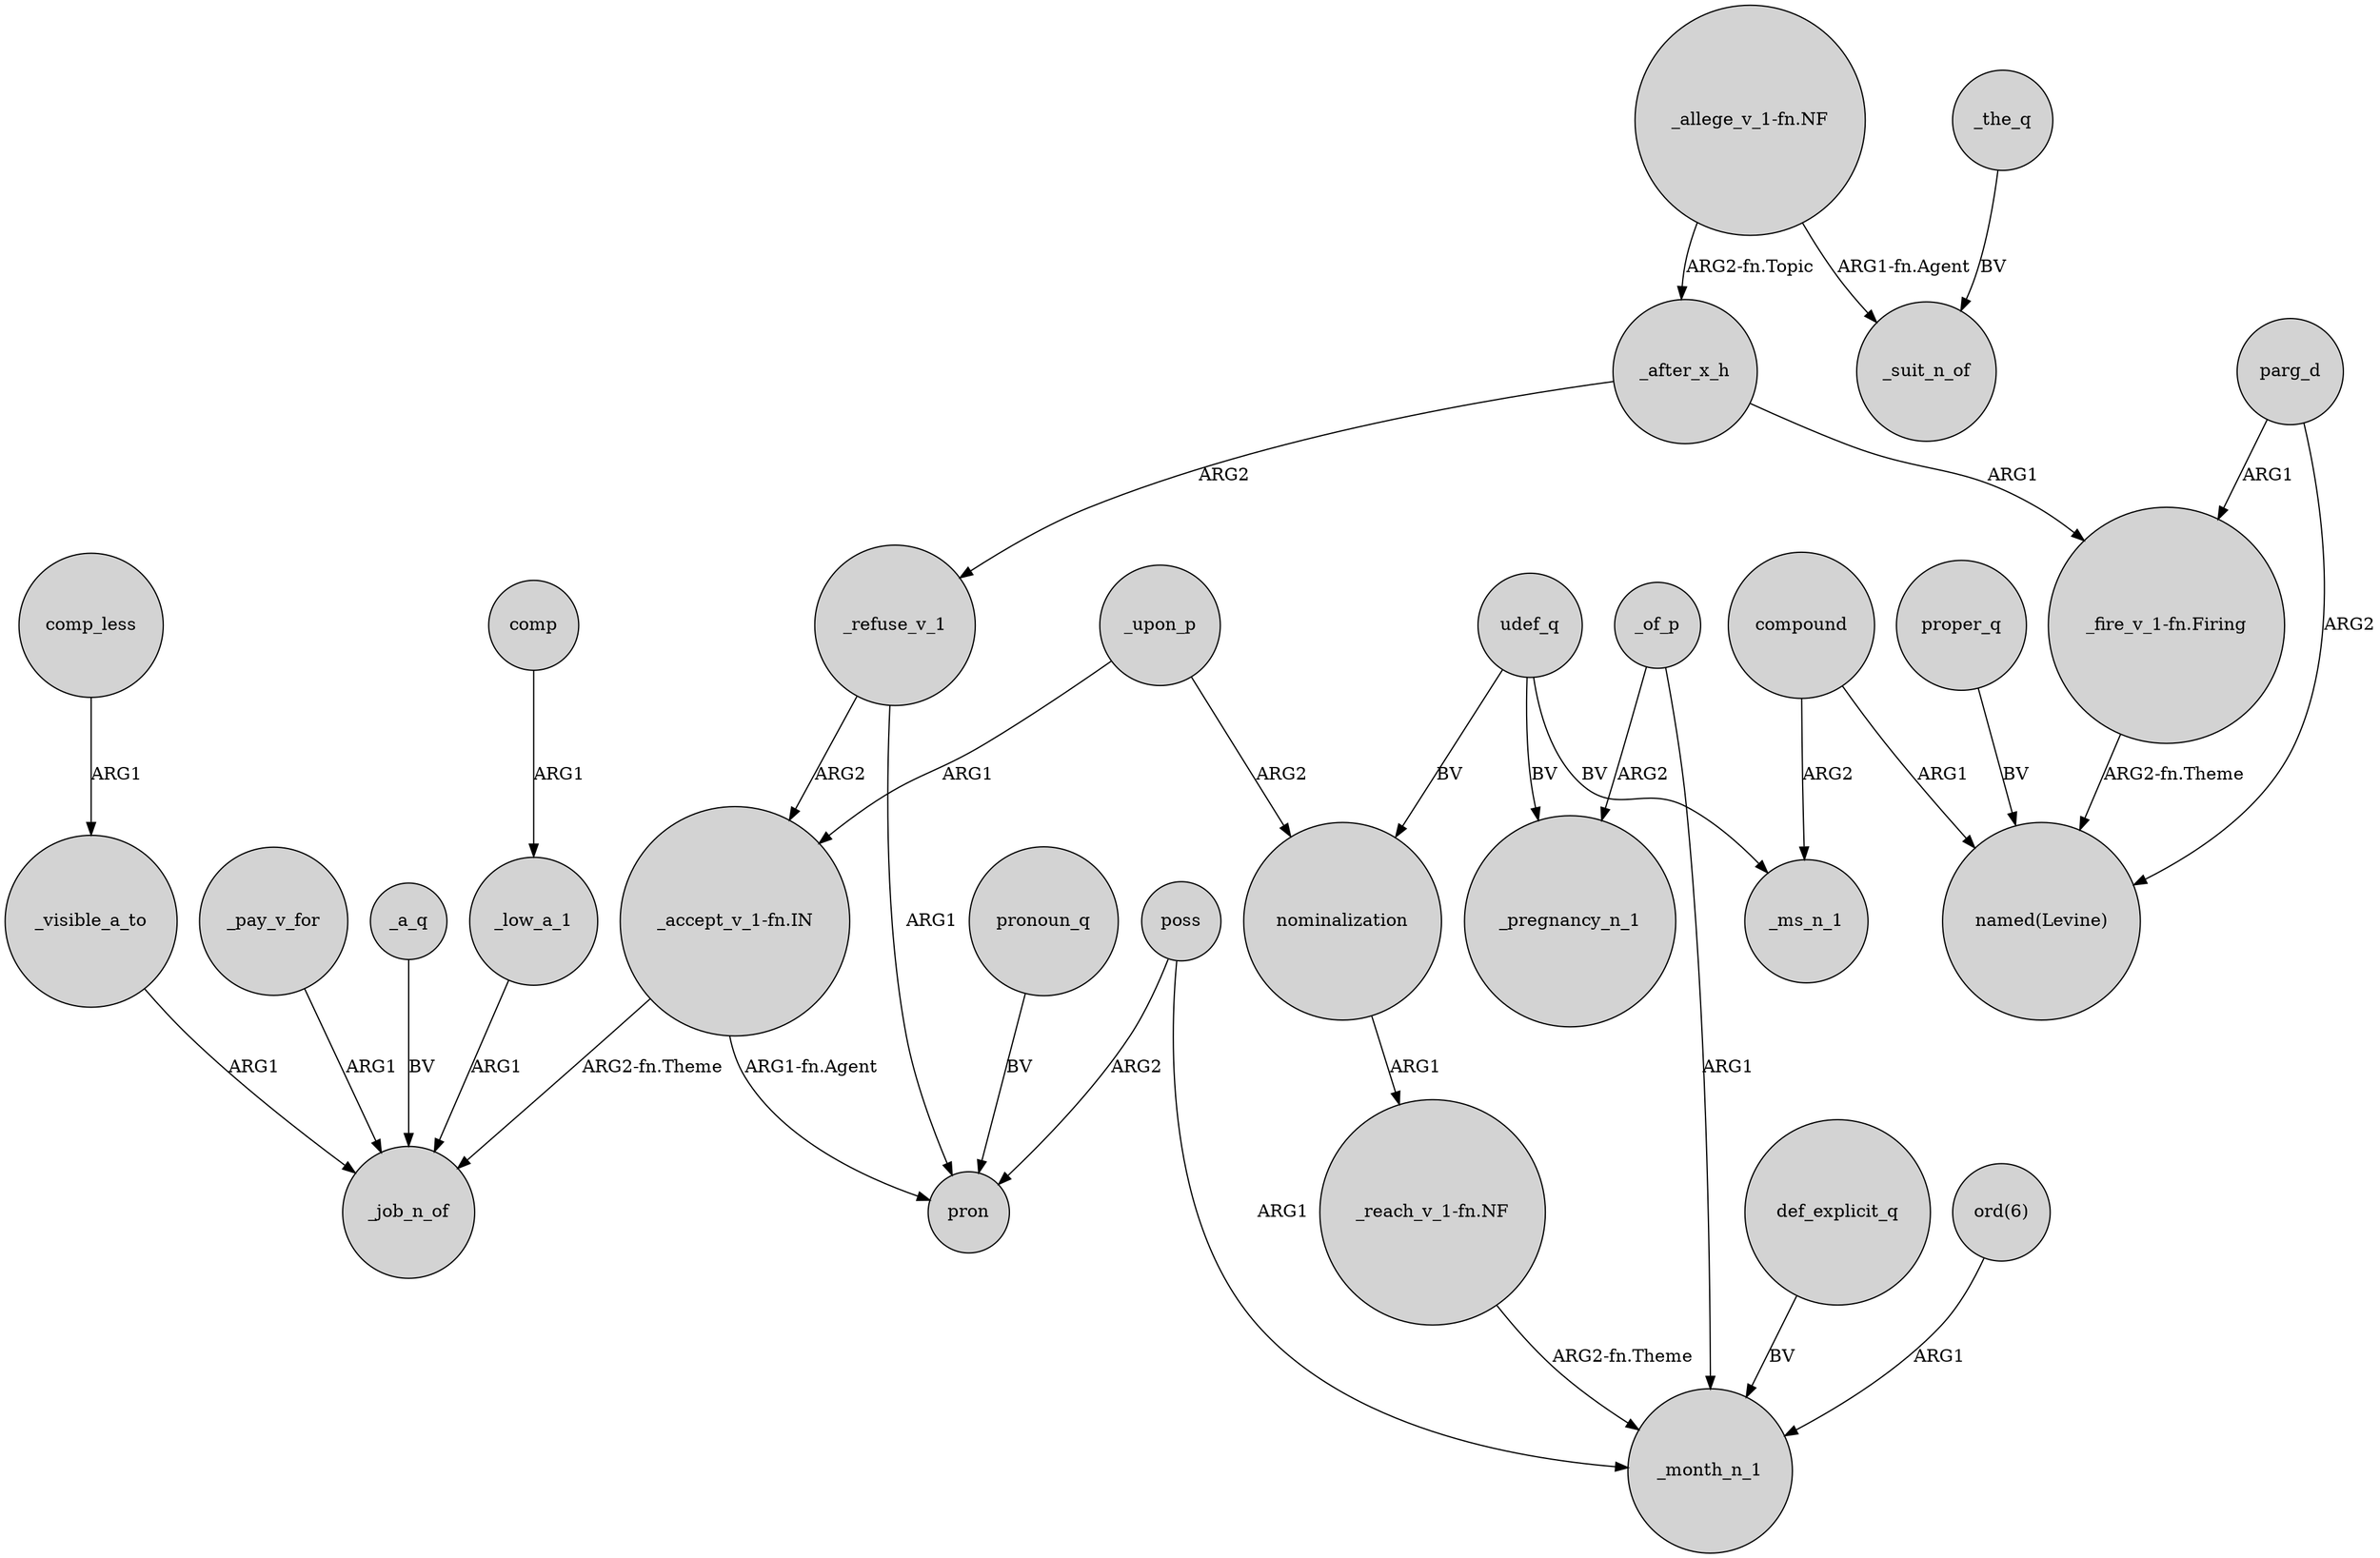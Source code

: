 digraph {
	node [shape=circle style=filled]
	poss -> pron [label=ARG2]
	parg_d -> "named(Levine)" [label=ARG2]
	_after_x_h -> "_fire_v_1-fn.Firing" [label=ARG1]
	_refuse_v_1 -> "_accept_v_1-fn.IN" [label=ARG2]
	_visible_a_to -> _job_n_of [label=ARG1]
	_pay_v_for -> _job_n_of [label=ARG1]
	_after_x_h -> _refuse_v_1 [label=ARG2]
	"_allege_v_1-fn.NF" -> _after_x_h [label="ARG2-fn.Topic"]
	_a_q -> _job_n_of [label=BV]
	_low_a_1 -> _job_n_of [label=ARG1]
	_the_q -> _suit_n_of [label=BV]
	"_fire_v_1-fn.Firing" -> "named(Levine)" [label="ARG2-fn.Theme"]
	poss -> _month_n_1 [label=ARG1]
	proper_q -> "named(Levine)" [label=BV]
	compound -> "named(Levine)" [label=ARG1]
	_refuse_v_1 -> pron [label=ARG1]
	"_accept_v_1-fn.IN" -> pron [label="ARG1-fn.Agent"]
	compound -> _ms_n_1 [label=ARG2]
	udef_q -> _pregnancy_n_1 [label=BV]
	"_allege_v_1-fn.NF" -> _suit_n_of [label="ARG1-fn.Agent"]
	pronoun_q -> pron [label=BV]
	"_accept_v_1-fn.IN" -> _job_n_of [label="ARG2-fn.Theme"]
	_upon_p -> nominalization [label=ARG2]
	udef_q -> _ms_n_1 [label=BV]
	comp_less -> _visible_a_to [label=ARG1]
	_of_p -> _month_n_1 [label=ARG1]
	udef_q -> nominalization [label=BV]
	def_explicit_q -> _month_n_1 [label=BV]
	nominalization -> "_reach_v_1-fn.NF" [label=ARG1]
	_upon_p -> "_accept_v_1-fn.IN" [label=ARG1]
	"_reach_v_1-fn.NF" -> _month_n_1 [label="ARG2-fn.Theme"]
	"ord(6)" -> _month_n_1 [label=ARG1]
	_of_p -> _pregnancy_n_1 [label=ARG2]
	parg_d -> "_fire_v_1-fn.Firing" [label=ARG1]
	comp -> _low_a_1 [label=ARG1]
}
